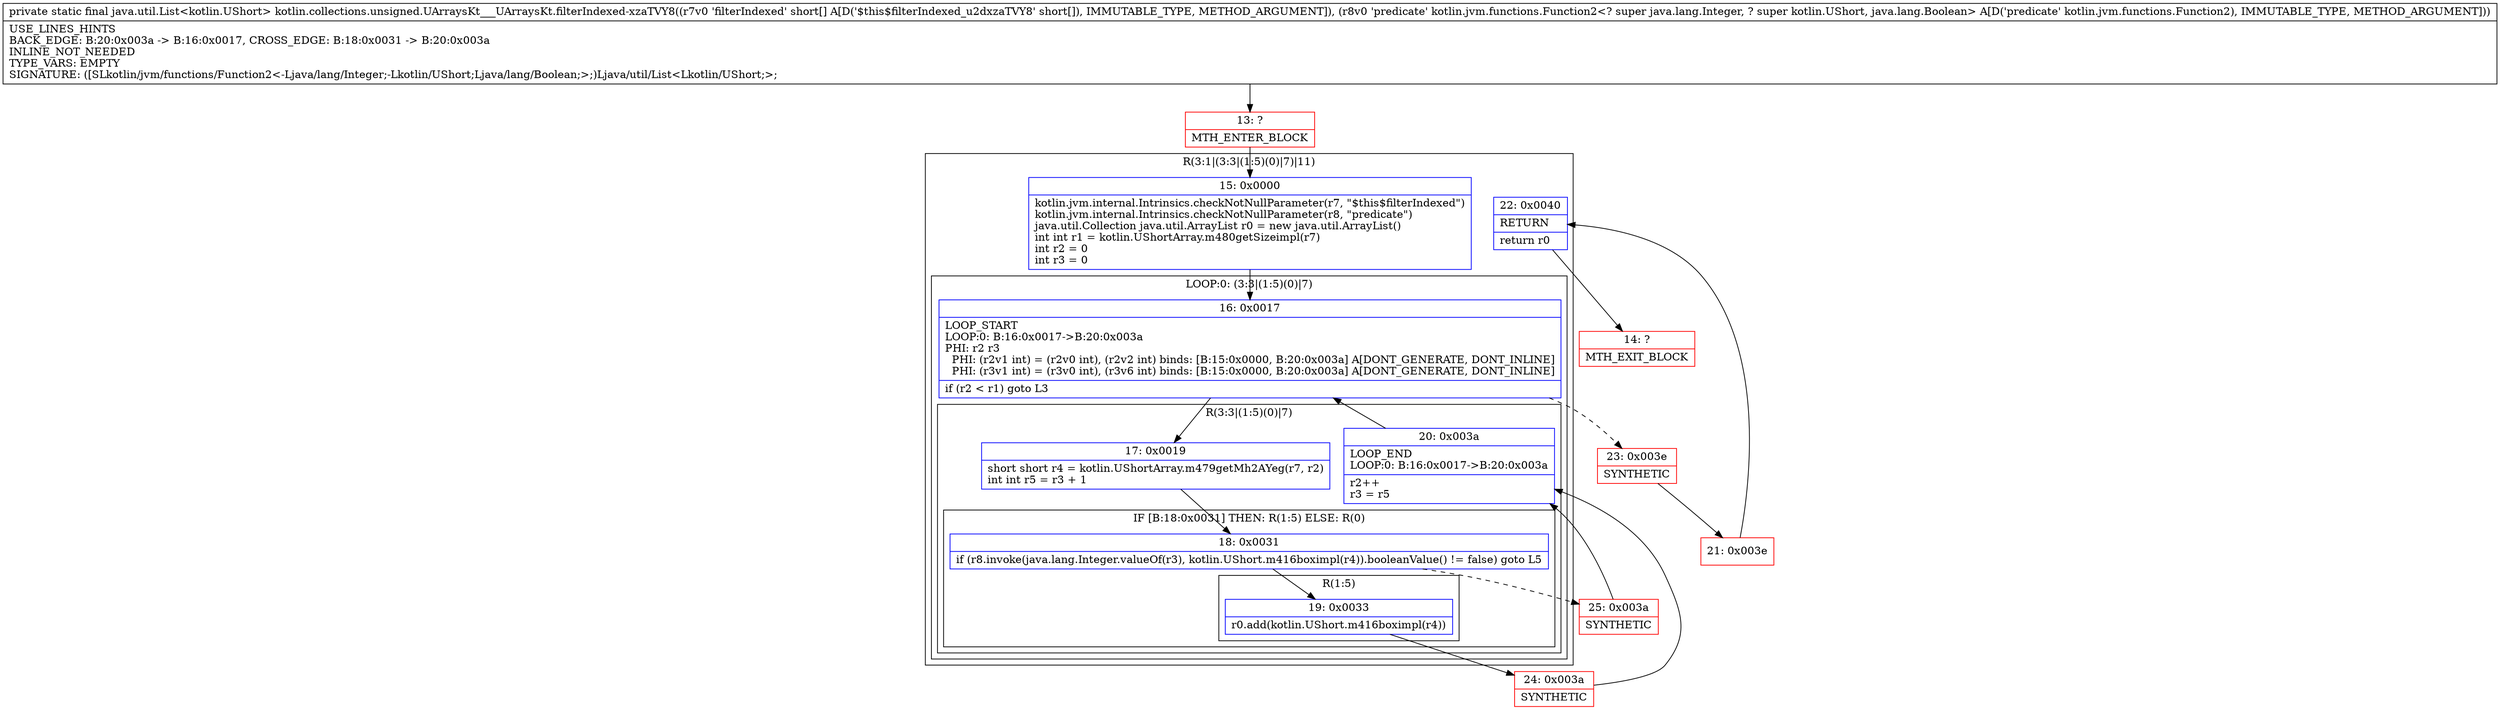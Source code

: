digraph "CFG forkotlin.collections.unsigned.UArraysKt___UArraysKt.filterIndexed\-xzaTVY8([SLkotlin\/jvm\/functions\/Function2;)Ljava\/util\/List;" {
subgraph cluster_Region_128933061 {
label = "R(3:1|(3:3|(1:5)(0)|7)|11)";
node [shape=record,color=blue];
Node_15 [shape=record,label="{15\:\ 0x0000|kotlin.jvm.internal.Intrinsics.checkNotNullParameter(r7, \"$this$filterIndexed\")\lkotlin.jvm.internal.Intrinsics.checkNotNullParameter(r8, \"predicate\")\ljava.util.Collection java.util.ArrayList r0 = new java.util.ArrayList()\lint int r1 = kotlin.UShortArray.m480getSizeimpl(r7)\lint r2 = 0\lint r3 = 0\l}"];
subgraph cluster_LoopRegion_2079809005 {
label = "LOOP:0: (3:3|(1:5)(0)|7)";
node [shape=record,color=blue];
Node_16 [shape=record,label="{16\:\ 0x0017|LOOP_START\lLOOP:0: B:16:0x0017\-\>B:20:0x003a\lPHI: r2 r3 \l  PHI: (r2v1 int) = (r2v0 int), (r2v2 int) binds: [B:15:0x0000, B:20:0x003a] A[DONT_GENERATE, DONT_INLINE]\l  PHI: (r3v1 int) = (r3v0 int), (r3v6 int) binds: [B:15:0x0000, B:20:0x003a] A[DONT_GENERATE, DONT_INLINE]\l|if (r2 \< r1) goto L3\l}"];
subgraph cluster_Region_65697552 {
label = "R(3:3|(1:5)(0)|7)";
node [shape=record,color=blue];
Node_17 [shape=record,label="{17\:\ 0x0019|short short r4 = kotlin.UShortArray.m479getMh2AYeg(r7, r2)\lint int r5 = r3 + 1\l}"];
subgraph cluster_IfRegion_2128497372 {
label = "IF [B:18:0x0031] THEN: R(1:5) ELSE: R(0)";
node [shape=record,color=blue];
Node_18 [shape=record,label="{18\:\ 0x0031|if (r8.invoke(java.lang.Integer.valueOf(r3), kotlin.UShort.m416boximpl(r4)).booleanValue() != false) goto L5\l}"];
subgraph cluster_Region_2126530750 {
label = "R(1:5)";
node [shape=record,color=blue];
Node_19 [shape=record,label="{19\:\ 0x0033|r0.add(kotlin.UShort.m416boximpl(r4))\l}"];
}
subgraph cluster_Region_1787094555 {
label = "R(0)";
node [shape=record,color=blue];
}
}
Node_20 [shape=record,label="{20\:\ 0x003a|LOOP_END\lLOOP:0: B:16:0x0017\-\>B:20:0x003a\l|r2++\lr3 = r5\l}"];
}
}
Node_22 [shape=record,label="{22\:\ 0x0040|RETURN\l|return r0\l}"];
}
Node_13 [shape=record,color=red,label="{13\:\ ?|MTH_ENTER_BLOCK\l}"];
Node_24 [shape=record,color=red,label="{24\:\ 0x003a|SYNTHETIC\l}"];
Node_25 [shape=record,color=red,label="{25\:\ 0x003a|SYNTHETIC\l}"];
Node_23 [shape=record,color=red,label="{23\:\ 0x003e|SYNTHETIC\l}"];
Node_21 [shape=record,color=red,label="{21\:\ 0x003e}"];
Node_14 [shape=record,color=red,label="{14\:\ ?|MTH_EXIT_BLOCK\l}"];
MethodNode[shape=record,label="{private static final java.util.List\<kotlin.UShort\> kotlin.collections.unsigned.UArraysKt___UArraysKt.filterIndexed\-xzaTVY8((r7v0 'filterIndexed' short[] A[D('$this$filterIndexed_u2dxzaTVY8' short[]), IMMUTABLE_TYPE, METHOD_ARGUMENT]), (r8v0 'predicate' kotlin.jvm.functions.Function2\<? super java.lang.Integer, ? super kotlin.UShort, java.lang.Boolean\> A[D('predicate' kotlin.jvm.functions.Function2), IMMUTABLE_TYPE, METHOD_ARGUMENT]))  | USE_LINES_HINTS\lBACK_EDGE: B:20:0x003a \-\> B:16:0x0017, CROSS_EDGE: B:18:0x0031 \-\> B:20:0x003a\lINLINE_NOT_NEEDED\lTYPE_VARS: EMPTY\lSIGNATURE: ([SLkotlin\/jvm\/functions\/Function2\<\-Ljava\/lang\/Integer;\-Lkotlin\/UShort;Ljava\/lang\/Boolean;\>;)Ljava\/util\/List\<Lkotlin\/UShort;\>;\l}"];
MethodNode -> Node_13;Node_15 -> Node_16;
Node_16 -> Node_17;
Node_16 -> Node_23[style=dashed];
Node_17 -> Node_18;
Node_18 -> Node_19;
Node_18 -> Node_25[style=dashed];
Node_19 -> Node_24;
Node_20 -> Node_16;
Node_22 -> Node_14;
Node_13 -> Node_15;
Node_24 -> Node_20;
Node_25 -> Node_20;
Node_23 -> Node_21;
Node_21 -> Node_22;
}

